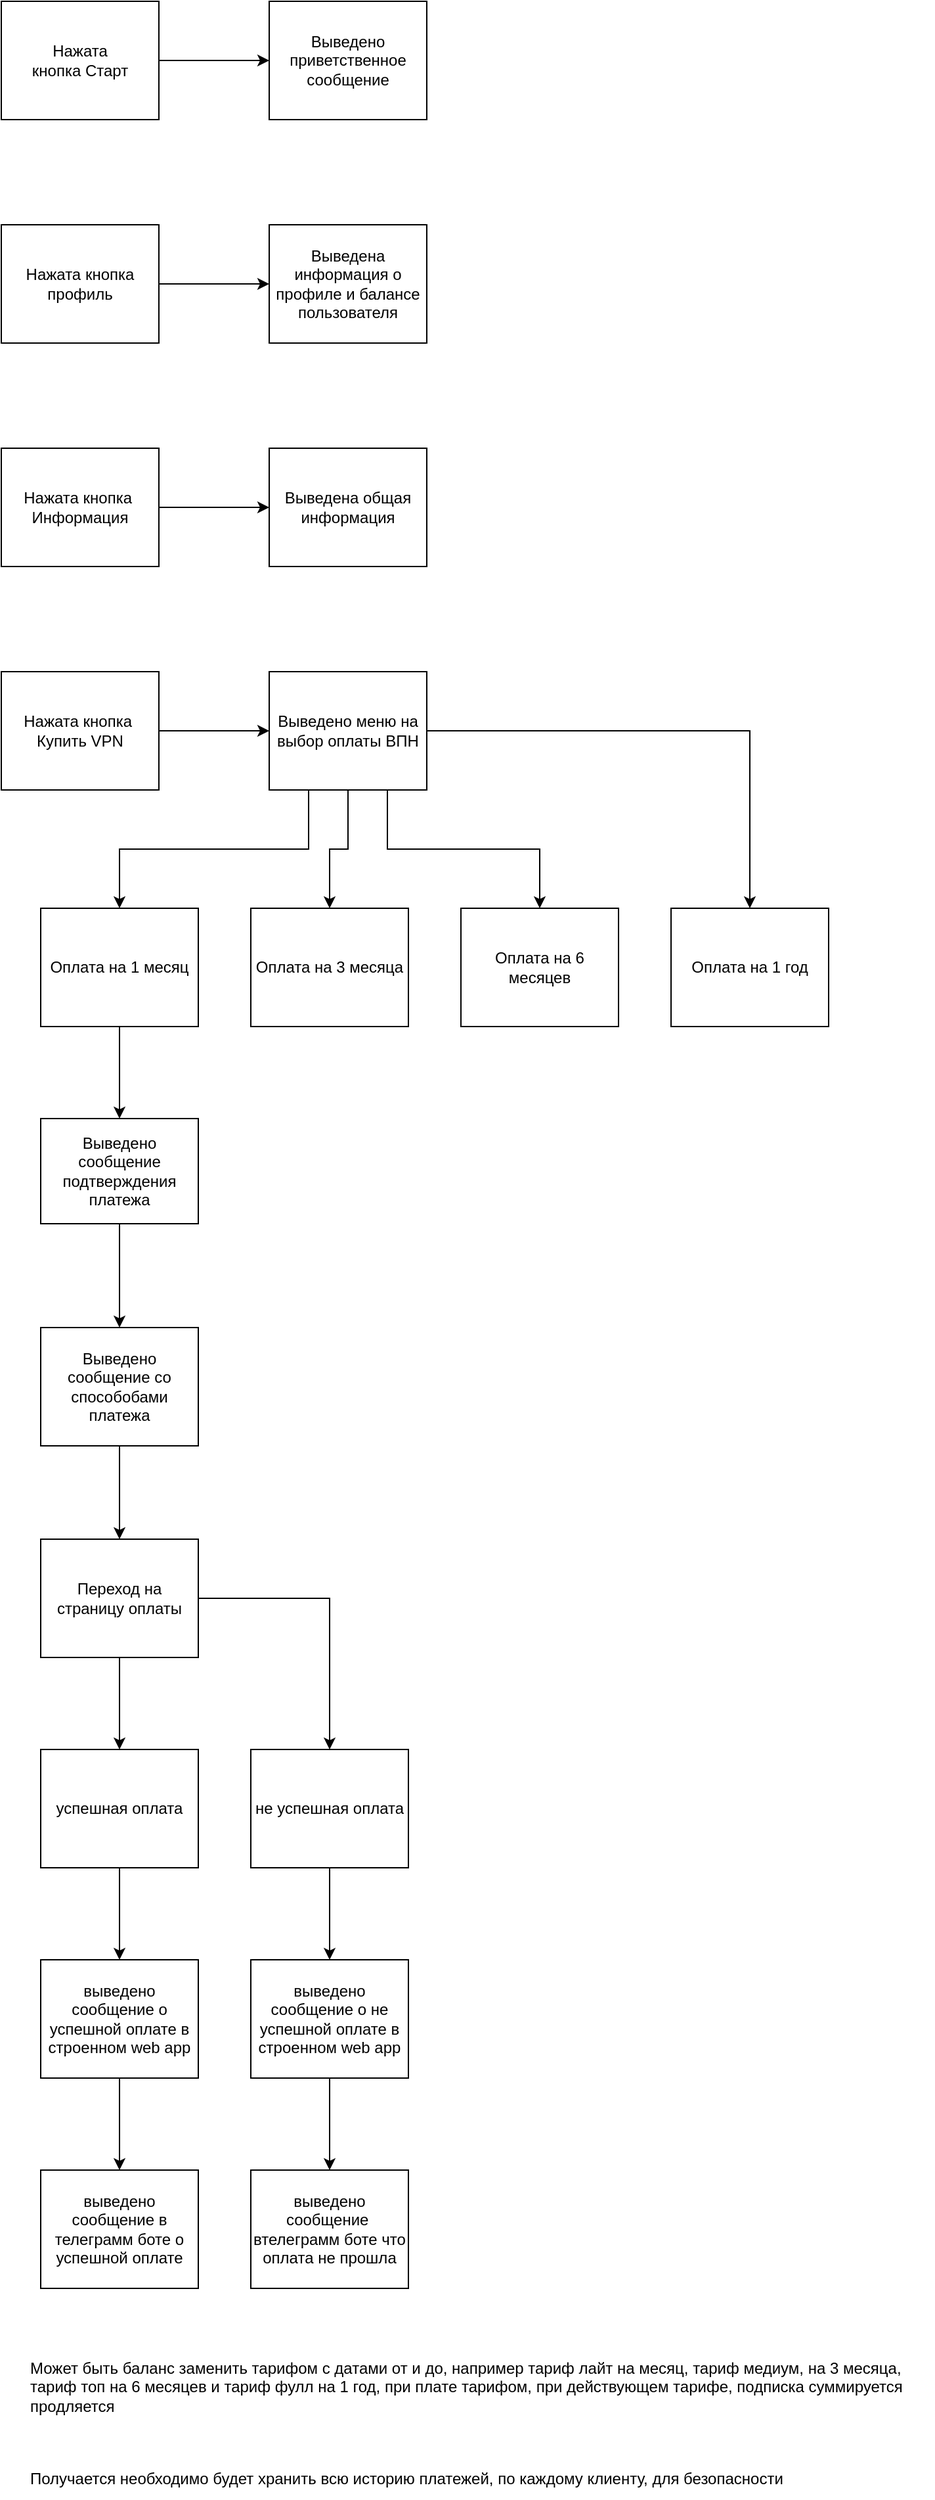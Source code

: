 <mxfile version="22.0.8" type="github">
  <diagram name="Страница — 1" id="lluNUwB5F5Gs3y7PKJDF">
    <mxGraphModel dx="1434" dy="758" grid="1" gridSize="10" guides="1" tooltips="1" connect="1" arrows="1" fold="1" page="1" pageScale="1" pageWidth="827" pageHeight="1169" math="0" shadow="0">
      <root>
        <mxCell id="0" />
        <mxCell id="1" parent="0" />
        <mxCell id="oWh2K4CV3fr-__WwhOW4-5" value="" style="edgeStyle=orthogonalEdgeStyle;rounded=0;orthogonalLoop=1;jettySize=auto;html=1;" edge="1" parent="1" source="oWh2K4CV3fr-__WwhOW4-2" target="oWh2K4CV3fr-__WwhOW4-3">
          <mxGeometry relative="1" as="geometry" />
        </mxCell>
        <mxCell id="oWh2K4CV3fr-__WwhOW4-2" value="Нажата &lt;br&gt;кнопка Старт" style="rounded=0;whiteSpace=wrap;html=1;" vertex="1" parent="1">
          <mxGeometry x="90" y="70" width="120" height="90" as="geometry" />
        </mxCell>
        <mxCell id="oWh2K4CV3fr-__WwhOW4-3" value="Выведено приветственное сообщение" style="rounded=0;whiteSpace=wrap;html=1;" vertex="1" parent="1">
          <mxGeometry x="294" y="70" width="120" height="90" as="geometry" />
        </mxCell>
        <mxCell id="oWh2K4CV3fr-__WwhOW4-7" value="" style="edgeStyle=orthogonalEdgeStyle;rounded=0;orthogonalLoop=1;jettySize=auto;html=1;" edge="1" parent="1" source="oWh2K4CV3fr-__WwhOW4-4" target="oWh2K4CV3fr-__WwhOW4-6">
          <mxGeometry relative="1" as="geometry" />
        </mxCell>
        <mxCell id="oWh2K4CV3fr-__WwhOW4-4" value="Нажата кнопка профиль" style="rounded=0;whiteSpace=wrap;html=1;" vertex="1" parent="1">
          <mxGeometry x="90" y="240" width="120" height="90" as="geometry" />
        </mxCell>
        <mxCell id="oWh2K4CV3fr-__WwhOW4-6" value="Выведена информация о профиле и балансе пользователя" style="rounded=0;whiteSpace=wrap;html=1;" vertex="1" parent="1">
          <mxGeometry x="294" y="240" width="120" height="90" as="geometry" />
        </mxCell>
        <mxCell id="oWh2K4CV3fr-__WwhOW4-8" value="" style="edgeStyle=orthogonalEdgeStyle;rounded=0;orthogonalLoop=1;jettySize=auto;html=1;" edge="1" source="oWh2K4CV3fr-__WwhOW4-9" target="oWh2K4CV3fr-__WwhOW4-10" parent="1">
          <mxGeometry relative="1" as="geometry" />
        </mxCell>
        <mxCell id="oWh2K4CV3fr-__WwhOW4-9" value="Нажата кнопка&amp;nbsp;&lt;br&gt;Информация" style="rounded=0;whiteSpace=wrap;html=1;" vertex="1" parent="1">
          <mxGeometry x="90" y="410" width="120" height="90" as="geometry" />
        </mxCell>
        <mxCell id="oWh2K4CV3fr-__WwhOW4-10" value="Выведена общая информация" style="rounded=0;whiteSpace=wrap;html=1;" vertex="1" parent="1">
          <mxGeometry x="294" y="410" width="120" height="90" as="geometry" />
        </mxCell>
        <mxCell id="oWh2K4CV3fr-__WwhOW4-12" value="" style="edgeStyle=orthogonalEdgeStyle;rounded=0;orthogonalLoop=1;jettySize=auto;html=1;" edge="1" source="oWh2K4CV3fr-__WwhOW4-13" target="oWh2K4CV3fr-__WwhOW4-14" parent="1">
          <mxGeometry relative="1" as="geometry" />
        </mxCell>
        <mxCell id="oWh2K4CV3fr-__WwhOW4-13" value="Нажата кнопка&amp;nbsp;&lt;br&gt;Купить VPN" style="rounded=0;whiteSpace=wrap;html=1;" vertex="1" parent="1">
          <mxGeometry x="90" y="580" width="120" height="90" as="geometry" />
        </mxCell>
        <mxCell id="oWh2K4CV3fr-__WwhOW4-19" style="edgeStyle=orthogonalEdgeStyle;rounded=0;orthogonalLoop=1;jettySize=auto;html=1;exitX=0.25;exitY=1;exitDx=0;exitDy=0;entryX=0.5;entryY=0;entryDx=0;entryDy=0;" edge="1" parent="1" source="oWh2K4CV3fr-__WwhOW4-14" target="oWh2K4CV3fr-__WwhOW4-15">
          <mxGeometry relative="1" as="geometry" />
        </mxCell>
        <mxCell id="oWh2K4CV3fr-__WwhOW4-21" style="edgeStyle=orthogonalEdgeStyle;rounded=0;orthogonalLoop=1;jettySize=auto;html=1;exitX=0.5;exitY=1;exitDx=0;exitDy=0;" edge="1" parent="1" source="oWh2K4CV3fr-__WwhOW4-14" target="oWh2K4CV3fr-__WwhOW4-16">
          <mxGeometry relative="1" as="geometry" />
        </mxCell>
        <mxCell id="oWh2K4CV3fr-__WwhOW4-22" style="edgeStyle=orthogonalEdgeStyle;rounded=0;orthogonalLoop=1;jettySize=auto;html=1;exitX=0.75;exitY=1;exitDx=0;exitDy=0;entryX=0.5;entryY=0;entryDx=0;entryDy=0;" edge="1" parent="1" source="oWh2K4CV3fr-__WwhOW4-14" target="oWh2K4CV3fr-__WwhOW4-17">
          <mxGeometry relative="1" as="geometry" />
        </mxCell>
        <mxCell id="oWh2K4CV3fr-__WwhOW4-23" style="edgeStyle=orthogonalEdgeStyle;rounded=0;orthogonalLoop=1;jettySize=auto;html=1;entryX=0.5;entryY=0;entryDx=0;entryDy=0;" edge="1" parent="1" source="oWh2K4CV3fr-__WwhOW4-14" target="oWh2K4CV3fr-__WwhOW4-18">
          <mxGeometry relative="1" as="geometry" />
        </mxCell>
        <mxCell id="oWh2K4CV3fr-__WwhOW4-14" value="Выведено меню на выбор оплаты ВПН" style="rounded=0;whiteSpace=wrap;html=1;" vertex="1" parent="1">
          <mxGeometry x="294" y="580" width="120" height="90" as="geometry" />
        </mxCell>
        <mxCell id="oWh2K4CV3fr-__WwhOW4-25" value="" style="edgeStyle=orthogonalEdgeStyle;rounded=0;orthogonalLoop=1;jettySize=auto;html=1;" edge="1" parent="1" source="oWh2K4CV3fr-__WwhOW4-15" target="oWh2K4CV3fr-__WwhOW4-24">
          <mxGeometry relative="1" as="geometry" />
        </mxCell>
        <mxCell id="oWh2K4CV3fr-__WwhOW4-15" value="Оплата на 1 месяц" style="rounded=0;whiteSpace=wrap;html=1;" vertex="1" parent="1">
          <mxGeometry x="120" y="760" width="120" height="90" as="geometry" />
        </mxCell>
        <mxCell id="oWh2K4CV3fr-__WwhOW4-16" value="Оплата на 3 месяца" style="rounded=0;whiteSpace=wrap;html=1;" vertex="1" parent="1">
          <mxGeometry x="280" y="760" width="120" height="90" as="geometry" />
        </mxCell>
        <mxCell id="oWh2K4CV3fr-__WwhOW4-17" value="Оплата на 6 месяцев" style="rounded=0;whiteSpace=wrap;html=1;" vertex="1" parent="1">
          <mxGeometry x="440" y="760" width="120" height="90" as="geometry" />
        </mxCell>
        <mxCell id="oWh2K4CV3fr-__WwhOW4-18" value="Оплата на 1 год" style="rounded=0;whiteSpace=wrap;html=1;" vertex="1" parent="1">
          <mxGeometry x="600" y="760" width="120" height="90" as="geometry" />
        </mxCell>
        <mxCell id="oWh2K4CV3fr-__WwhOW4-27" value="" style="edgeStyle=orthogonalEdgeStyle;rounded=0;orthogonalLoop=1;jettySize=auto;html=1;" edge="1" parent="1" source="oWh2K4CV3fr-__WwhOW4-24" target="oWh2K4CV3fr-__WwhOW4-26">
          <mxGeometry relative="1" as="geometry" />
        </mxCell>
        <mxCell id="oWh2K4CV3fr-__WwhOW4-24" value="Выведено сообщение подтверждения платежа" style="rounded=0;whiteSpace=wrap;html=1;" vertex="1" parent="1">
          <mxGeometry x="120" y="920" width="120" height="80" as="geometry" />
        </mxCell>
        <mxCell id="oWh2K4CV3fr-__WwhOW4-29" value="" style="edgeStyle=orthogonalEdgeStyle;rounded=0;orthogonalLoop=1;jettySize=auto;html=1;" edge="1" parent="1" source="oWh2K4CV3fr-__WwhOW4-26" target="oWh2K4CV3fr-__WwhOW4-28">
          <mxGeometry relative="1" as="geometry" />
        </mxCell>
        <mxCell id="oWh2K4CV3fr-__WwhOW4-26" value="Выведено сообщение со способобами платежа" style="rounded=0;whiteSpace=wrap;html=1;" vertex="1" parent="1">
          <mxGeometry x="120" y="1079" width="120" height="90" as="geometry" />
        </mxCell>
        <mxCell id="oWh2K4CV3fr-__WwhOW4-31" value="" style="edgeStyle=orthogonalEdgeStyle;rounded=0;orthogonalLoop=1;jettySize=auto;html=1;" edge="1" parent="1" source="oWh2K4CV3fr-__WwhOW4-28" target="oWh2K4CV3fr-__WwhOW4-30">
          <mxGeometry relative="1" as="geometry" />
        </mxCell>
        <mxCell id="oWh2K4CV3fr-__WwhOW4-33" style="edgeStyle=orthogonalEdgeStyle;rounded=0;orthogonalLoop=1;jettySize=auto;html=1;" edge="1" parent="1" source="oWh2K4CV3fr-__WwhOW4-28" target="oWh2K4CV3fr-__WwhOW4-32">
          <mxGeometry relative="1" as="geometry" />
        </mxCell>
        <mxCell id="oWh2K4CV3fr-__WwhOW4-28" value="Переход на страницу оплаты" style="rounded=0;whiteSpace=wrap;html=1;" vertex="1" parent="1">
          <mxGeometry x="120" y="1240" width="120" height="90" as="geometry" />
        </mxCell>
        <mxCell id="oWh2K4CV3fr-__WwhOW4-36" value="" style="edgeStyle=orthogonalEdgeStyle;rounded=0;orthogonalLoop=1;jettySize=auto;html=1;" edge="1" parent="1" source="oWh2K4CV3fr-__WwhOW4-30" target="oWh2K4CV3fr-__WwhOW4-34">
          <mxGeometry relative="1" as="geometry" />
        </mxCell>
        <mxCell id="oWh2K4CV3fr-__WwhOW4-30" value="успешная оплата" style="rounded=0;whiteSpace=wrap;html=1;" vertex="1" parent="1">
          <mxGeometry x="120" y="1400" width="120" height="90" as="geometry" />
        </mxCell>
        <mxCell id="oWh2K4CV3fr-__WwhOW4-37" value="" style="edgeStyle=orthogonalEdgeStyle;rounded=0;orthogonalLoop=1;jettySize=auto;html=1;" edge="1" parent="1" source="oWh2K4CV3fr-__WwhOW4-32" target="oWh2K4CV3fr-__WwhOW4-35">
          <mxGeometry relative="1" as="geometry" />
        </mxCell>
        <mxCell id="oWh2K4CV3fr-__WwhOW4-32" value="не успешная оплата" style="rounded=0;whiteSpace=wrap;html=1;" vertex="1" parent="1">
          <mxGeometry x="280" y="1400" width="120" height="90" as="geometry" />
        </mxCell>
        <mxCell id="oWh2K4CV3fr-__WwhOW4-40" value="" style="edgeStyle=orthogonalEdgeStyle;rounded=0;orthogonalLoop=1;jettySize=auto;html=1;" edge="1" parent="1" source="oWh2K4CV3fr-__WwhOW4-34" target="oWh2K4CV3fr-__WwhOW4-38">
          <mxGeometry relative="1" as="geometry" />
        </mxCell>
        <mxCell id="oWh2K4CV3fr-__WwhOW4-34" value="выведено сообщение о успешной оплате в строенном web app" style="rounded=0;whiteSpace=wrap;html=1;" vertex="1" parent="1">
          <mxGeometry x="120" y="1560" width="120" height="90" as="geometry" />
        </mxCell>
        <mxCell id="oWh2K4CV3fr-__WwhOW4-41" value="" style="edgeStyle=orthogonalEdgeStyle;rounded=0;orthogonalLoop=1;jettySize=auto;html=1;" edge="1" parent="1" source="oWh2K4CV3fr-__WwhOW4-35" target="oWh2K4CV3fr-__WwhOW4-39">
          <mxGeometry relative="1" as="geometry" />
        </mxCell>
        <mxCell id="oWh2K4CV3fr-__WwhOW4-35" value="выведено сообщение о не успешной оплате в строенном web app" style="rounded=0;whiteSpace=wrap;html=1;" vertex="1" parent="1">
          <mxGeometry x="280" y="1560" width="120" height="90" as="geometry" />
        </mxCell>
        <mxCell id="oWh2K4CV3fr-__WwhOW4-38" value="выведено сообщение в телеграмм боте о успешной оплате" style="rounded=0;whiteSpace=wrap;html=1;" vertex="1" parent="1">
          <mxGeometry x="120" y="1720" width="120" height="90" as="geometry" />
        </mxCell>
        <mxCell id="oWh2K4CV3fr-__WwhOW4-39" value="выведено сообщение&amp;nbsp; втелеграмм боте что оплата не прошла" style="rounded=0;whiteSpace=wrap;html=1;" vertex="1" parent="1">
          <mxGeometry x="280" y="1720" width="120" height="90" as="geometry" />
        </mxCell>
        <mxCell id="oWh2K4CV3fr-__WwhOW4-42" value="Может быть баланс заменить тарифом с датами от и до, например тариф лайт на месяц, тариф медиум, на 3 месяца, тариф топ на 6 месяцев и тариф фулл на 1 год, при плате тарифом, при действующем тарифе, подписка суммируется продляется" style="text;html=1;strokeColor=none;fillColor=none;align=left;verticalAlign=middle;whiteSpace=wrap;rounded=0;" vertex="1" parent="1">
          <mxGeometry x="110" y="1870" width="690" height="30" as="geometry" />
        </mxCell>
        <mxCell id="oWh2K4CV3fr-__WwhOW4-43" value="Получается необходимо будет хранить всю историю платежей, по каждому клиенту, для безопасности" style="text;html=1;strokeColor=none;fillColor=none;align=left;verticalAlign=middle;whiteSpace=wrap;rounded=0;" vertex="1" parent="1">
          <mxGeometry x="110" y="1940" width="690" height="30" as="geometry" />
        </mxCell>
      </root>
    </mxGraphModel>
  </diagram>
</mxfile>
